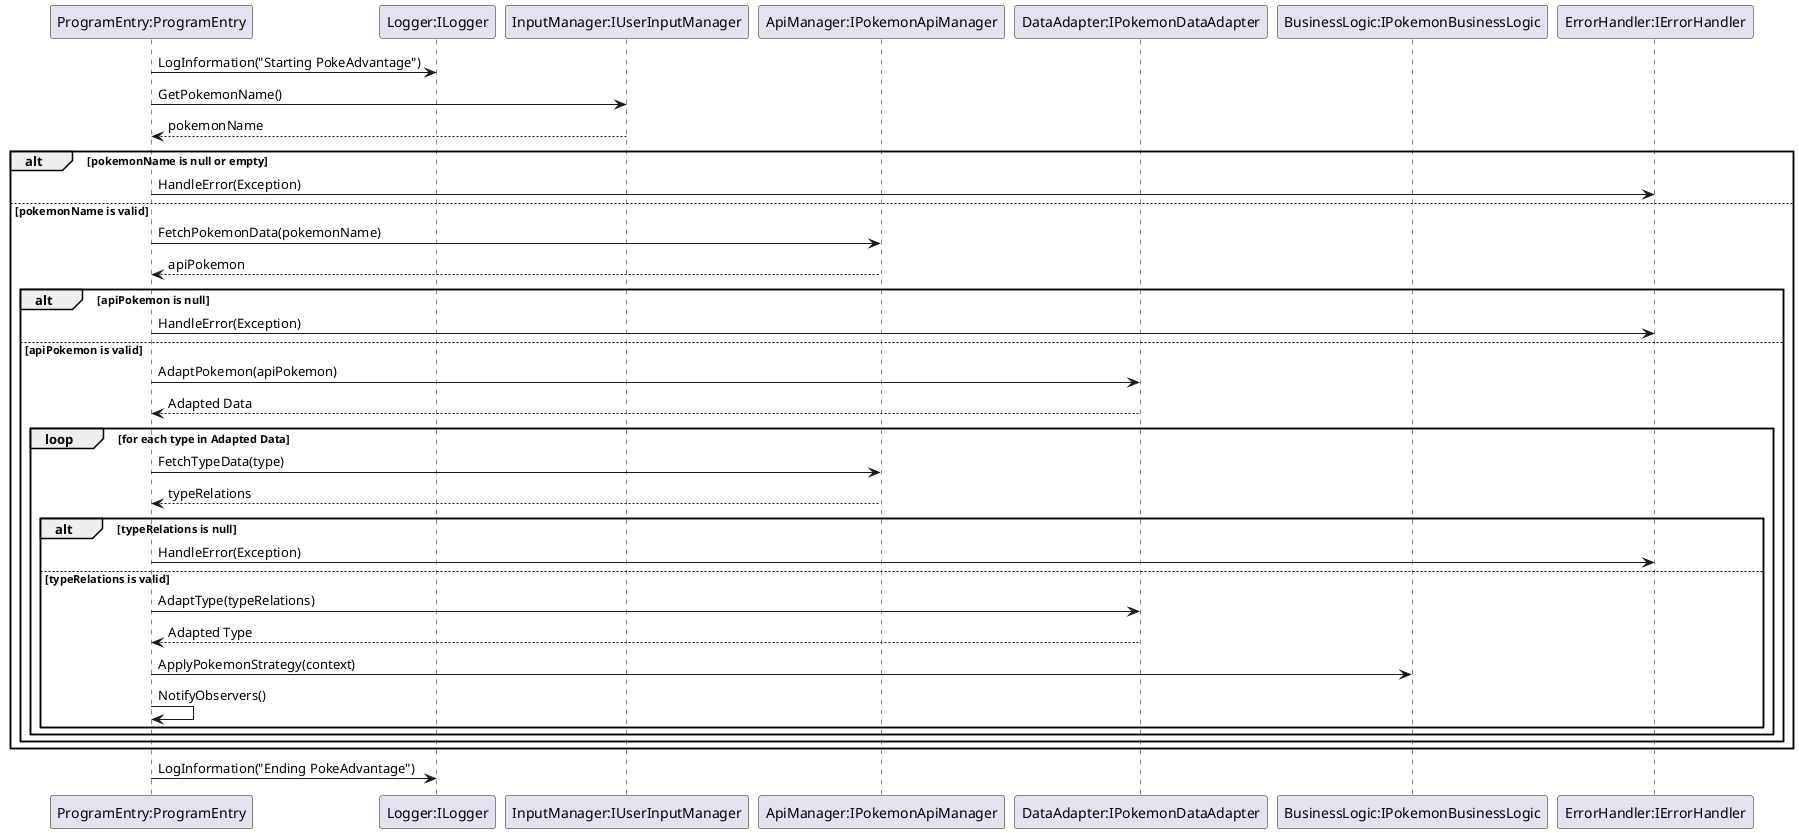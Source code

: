 @startuml

participant "ProgramEntry:ProgramEntry" as ProgramEntry
participant "Logger:ILogger" as Logger
participant "InputManager:IUserInputManager" as InputManager
participant "ApiManager:IPokemonApiManager" as ApiManager
participant "DataAdapter:IPokemonDataAdapter" as DataAdapter
participant "BusinessLogic:IPokemonBusinessLogic" as BusinessLogic
participant "ErrorHandler:IErrorHandler" as ErrorHandler

ProgramEntry -> Logger: LogInformation("Starting PokeAdvantage")
ProgramEntry -> InputManager: GetPokemonName()
InputManager --> ProgramEntry: pokemonName

alt pokemonName is null or empty
    ProgramEntry -> ErrorHandler: HandleError(Exception)
else pokemonName is valid
    ProgramEntry -> ApiManager: FetchPokemonData(pokemonName)
    ApiManager --> ProgramEntry: apiPokemon
    
    alt apiPokemon is null
        ProgramEntry -> ErrorHandler: HandleError(Exception)
    else apiPokemon is valid
        ProgramEntry -> DataAdapter: AdaptPokemon(apiPokemon)
        DataAdapter --> ProgramEntry: Adapted Data
        loop for each type in Adapted Data
            ProgramEntry -> ApiManager: FetchTypeData(type)
            ApiManager --> ProgramEntry: typeRelations
            alt typeRelations is null
                ProgramEntry -> ErrorHandler: HandleError(Exception)
            else typeRelations is valid
                ProgramEntry -> DataAdapter: AdaptType(typeRelations)
                DataAdapter --> ProgramEntry: Adapted Type
                ProgramEntry -> BusinessLogic: ApplyPokemonStrategy(context)
                ProgramEntry -> ProgramEntry: NotifyObservers()
            end
        end
    end
end

ProgramEntry -> Logger: LogInformation("Ending PokeAdvantage")

@enduml
